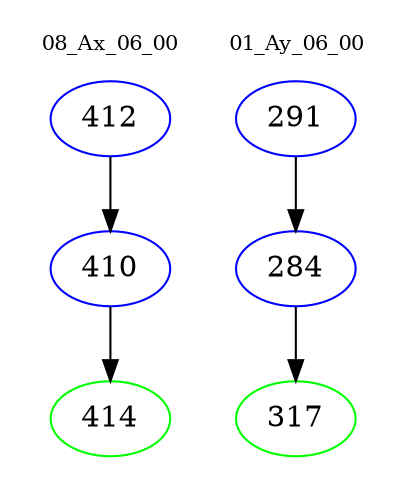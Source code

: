 digraph{
subgraph cluster_0 {
color = white
label = "08_Ax_06_00";
fontsize=10;
T0_412 [label="412", color="blue"]
T0_412 -> T0_410 [color="black"]
T0_410 [label="410", color="blue"]
T0_410 -> T0_414 [color="black"]
T0_414 [label="414", color="green"]
}
subgraph cluster_1 {
color = white
label = "01_Ay_06_00";
fontsize=10;
T1_291 [label="291", color="blue"]
T1_291 -> T1_284 [color="black"]
T1_284 [label="284", color="blue"]
T1_284 -> T1_317 [color="black"]
T1_317 [label="317", color="green"]
}
}
